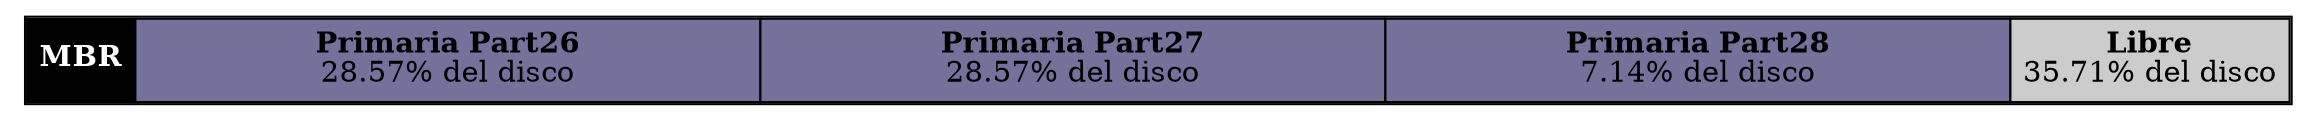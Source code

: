 digraph G{
	node[shape=none];
	start[label=<<table border="1" cellspacing="0" cellpadding="5" color="#000">
		<tr>
			<td rowspan="3" bgcolor="#000"><font color="white"><b>MBR</b></font></td>
			<td rowspan="3" width="300" bgcolor="#74719B"><b>Primaria Part26</b><br/>28.57% del disco</td>
			<td rowspan="3" width="300" bgcolor="#74719B"><b>Primaria Part27</b><br/>28.57% del disco</td>
			<td rowspan="3" width="300" bgcolor="#74719B"><b>Primaria Part28</b><br/>7.14% del disco</td>
			<td rowspan="3" bgcolor="#CCCCCC"><b>Libre</b><br/>35.71% del disco</td>
		</tr>
	</table>>];
}

